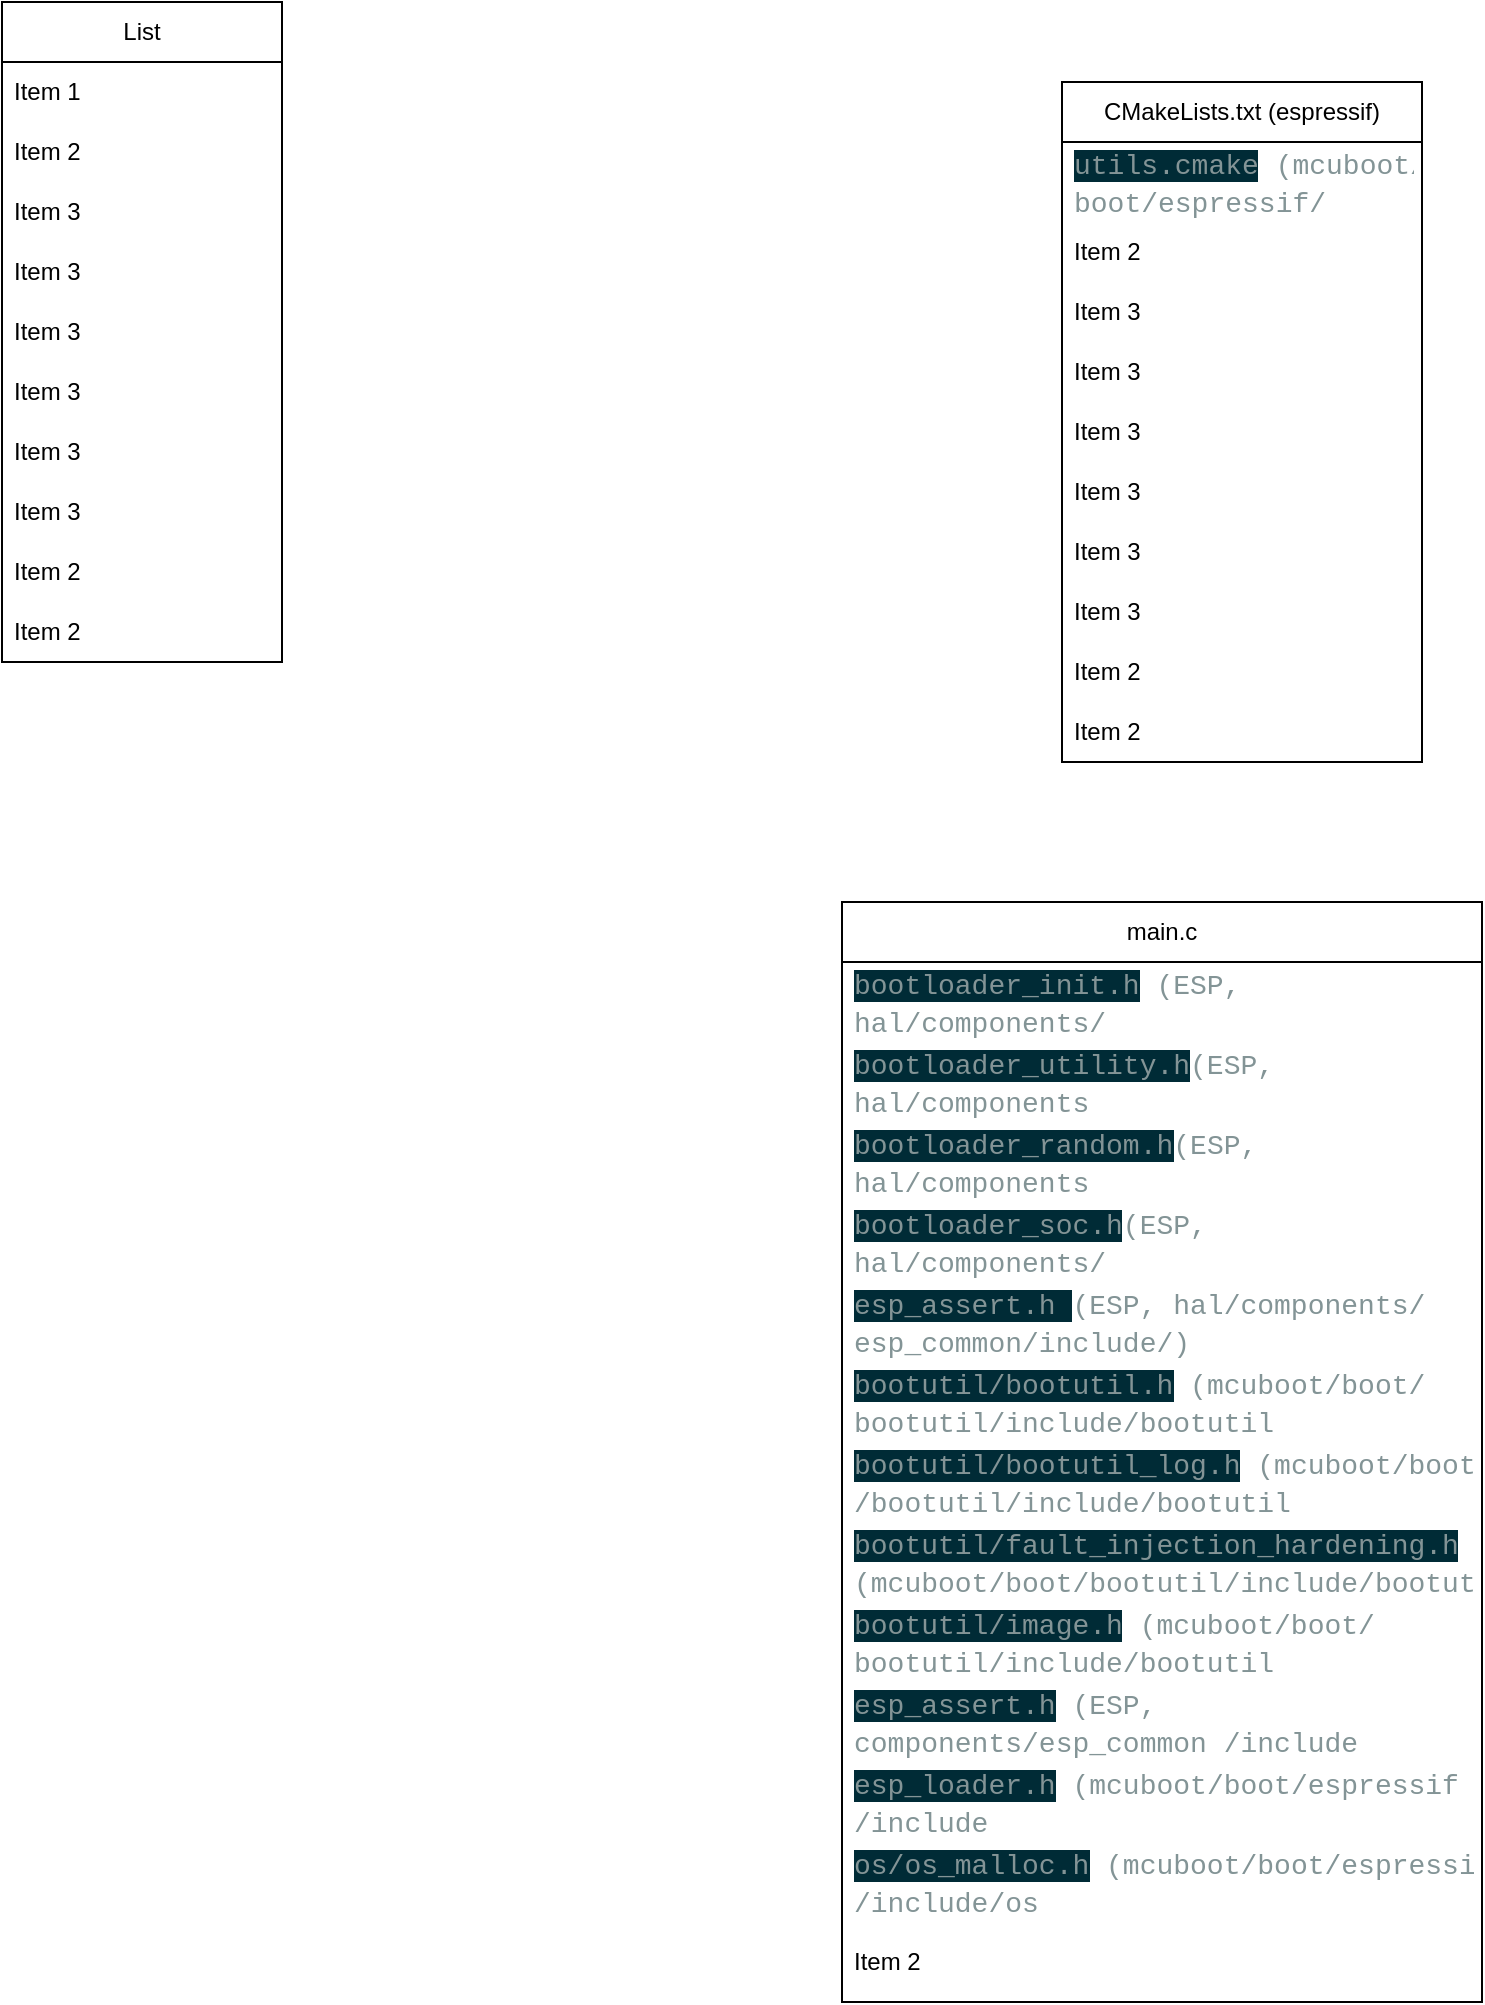 <mxfile version="23.0.2" type="device">
  <diagram name="Page-1" id="QxITXiW3g9CkMBO5Gp6i">
    <mxGraphModel dx="755" dy="503" grid="1" gridSize="10" guides="1" tooltips="1" connect="1" arrows="1" fold="1" page="1" pageScale="1" pageWidth="1654" pageHeight="1169" math="0" shadow="0">
      <root>
        <mxCell id="0" />
        <mxCell id="1" parent="0" />
        <mxCell id="fMICMX5OXZ75ce0I8tb6-12" value="main.c" style="swimlane;fontStyle=0;childLayout=stackLayout;horizontal=1;startSize=30;horizontalStack=0;resizeParent=1;resizeParentMax=0;resizeLast=0;collapsible=1;marginBottom=0;whiteSpace=wrap;html=1;" vertex="1" parent="1">
          <mxGeometry x="430" y="500" width="320" height="550" as="geometry" />
        </mxCell>
        <mxCell id="fMICMX5OXZ75ce0I8tb6-13" value="&lt;div style=&quot;color: rgb(131, 148, 150); font-family: Consolas, &amp;quot;Courier New&amp;quot;, monospace; font-size: 14px; line-height: 19px;&quot;&gt;&lt;span style=&quot;background-color: rgb(0, 43, 54);&quot;&gt;bootloader_init.h&lt;/span&gt;&lt;span style=&quot;background-color: rgb(255, 255, 255);&quot;&gt;&amp;nbsp;(ESP, hal/components/ bootloader_support/private_include/)&lt;/span&gt;&lt;/div&gt;" style="text;strokeColor=none;fillColor=none;align=left;verticalAlign=middle;spacingLeft=4;spacingRight=4;overflow=hidden;points=[[0,0.5],[1,0.5]];portConstraint=eastwest;rotatable=0;whiteSpace=wrap;html=1;" vertex="1" parent="fMICMX5OXZ75ce0I8tb6-12">
          <mxGeometry y="30" width="320" height="40" as="geometry" />
        </mxCell>
        <mxCell id="fMICMX5OXZ75ce0I8tb6-14" value="&lt;div style=&quot;color: rgb(131, 148, 150); font-family: Consolas, &amp;quot;Courier New&amp;quot;, monospace; font-size: 14px; line-height: 19px;&quot;&gt;&lt;span style=&quot;background-color: rgb(0, 43, 54);&quot;&gt;bootloader_utility.h&lt;/span&gt;&lt;span style=&quot;background-color: rgb(255, 255, 255);&quot;&gt;(ESP, hal/components /bootloader_support/private_include/&lt;/span&gt;&lt;/div&gt;" style="text;strokeColor=none;fillColor=none;align=left;verticalAlign=middle;spacingLeft=4;spacingRight=4;overflow=hidden;points=[[0,0.5],[1,0.5]];portConstraint=eastwest;rotatable=0;whiteSpace=wrap;html=1;" vertex="1" parent="fMICMX5OXZ75ce0I8tb6-12">
          <mxGeometry y="70" width="320" height="40" as="geometry" />
        </mxCell>
        <mxCell id="fMICMX5OXZ75ce0I8tb6-15" value="&lt;div style=&quot;color: rgb(131, 148, 150); font-family: Consolas, &amp;quot;Courier New&amp;quot;, monospace; font-size: 14px; line-height: 19px;&quot;&gt;&lt;span style=&quot;background-color: rgb(0, 43, 54);&quot;&gt;bootloader_random.h&lt;/span&gt;&lt;span style=&quot;background-color: rgb(255, 255, 255);&quot;&gt;(ESP, hal/components /bootloader_support/include/&lt;/span&gt;&lt;/div&gt;" style="text;strokeColor=none;fillColor=none;align=left;verticalAlign=middle;spacingLeft=4;spacingRight=4;overflow=hidden;points=[[0,0.5],[1,0.5]];portConstraint=eastwest;rotatable=0;whiteSpace=wrap;html=1;" vertex="1" parent="fMICMX5OXZ75ce0I8tb6-12">
          <mxGeometry y="110" width="320" height="40" as="geometry" />
        </mxCell>
        <mxCell id="fMICMX5OXZ75ce0I8tb6-16" value="&lt;div style=&quot;color: rgb(131, 148, 150); font-family: Consolas, &amp;quot;Courier New&amp;quot;, monospace; font-size: 14px; line-height: 19px;&quot;&gt;&lt;span style=&quot;background-color: rgb(0, 43, 54);&quot;&gt;bootloader_soc.h&lt;/span&gt;&lt;span style=&quot;background-color: rgb(255, 255, 255);&quot;&gt;(ESP, hal/components/ bootloader_support/private_include/&lt;/span&gt;&lt;/div&gt;" style="text;strokeColor=none;fillColor=none;align=left;verticalAlign=middle;spacingLeft=4;spacingRight=4;overflow=hidden;points=[[0,0.5],[1,0.5]];portConstraint=eastwest;rotatable=0;whiteSpace=wrap;html=1;" vertex="1" parent="fMICMX5OXZ75ce0I8tb6-12">
          <mxGeometry y="150" width="320" height="40" as="geometry" />
        </mxCell>
        <mxCell id="fMICMX5OXZ75ce0I8tb6-17" value="&lt;div style=&quot;color: rgb(131, 148, 150); font-family: Consolas, &amp;quot;Courier New&amp;quot;, monospace; font-size: 14px; line-height: 19px;&quot;&gt;&lt;span style=&quot;background-color: rgb(0, 43, 54);&quot;&gt;esp_assert.h &lt;/span&gt;&lt;span style=&quot;background-color: rgb(255, 255, 255);&quot;&gt;(ESP, hal/components/ esp_common/include/)&lt;/span&gt;&lt;/div&gt;" style="text;strokeColor=none;fillColor=none;align=left;verticalAlign=middle;spacingLeft=4;spacingRight=4;overflow=hidden;points=[[0,0.5],[1,0.5]];portConstraint=eastwest;rotatable=0;whiteSpace=wrap;html=1;" vertex="1" parent="fMICMX5OXZ75ce0I8tb6-12">
          <mxGeometry y="190" width="320" height="40" as="geometry" />
        </mxCell>
        <mxCell id="fMICMX5OXZ75ce0I8tb6-18" value="&lt;div style=&quot;color: rgb(131, 148, 150); font-family: Consolas, &amp;quot;Courier New&amp;quot;, monospace; font-size: 14px; line-height: 19px;&quot;&gt;&lt;span style=&quot;background-color: rgb(0, 43, 54);&quot;&gt;bootutil/bootutil.h&lt;/span&gt;&lt;span style=&quot;background-color: rgb(255, 255, 255);&quot;&gt;&amp;nbsp;(mcuboot/boot/ bootutil/include/bootutil&lt;/span&gt;&lt;/div&gt;" style="text;strokeColor=none;fillColor=none;align=left;verticalAlign=middle;spacingLeft=4;spacingRight=4;overflow=hidden;points=[[0,0.5],[1,0.5]];portConstraint=eastwest;rotatable=0;whiteSpace=wrap;html=1;" vertex="1" parent="fMICMX5OXZ75ce0I8tb6-12">
          <mxGeometry y="230" width="320" height="40" as="geometry" />
        </mxCell>
        <mxCell id="fMICMX5OXZ75ce0I8tb6-19" value="&lt;div style=&quot;color: rgb(131, 148, 150); font-family: Consolas, &amp;quot;Courier New&amp;quot;, monospace; font-size: 14px; line-height: 19px;&quot;&gt;&lt;span style=&quot;background-color: rgb(0, 43, 54);&quot;&gt;bootutil/bootutil_log.h&lt;/span&gt;&lt;span style=&quot;background-color: rgb(255, 255, 255);&quot;&gt;&amp;nbsp;(mcuboot/boot /bootutil/include/bootutil&lt;/span&gt;&lt;/div&gt;" style="text;strokeColor=none;fillColor=none;align=left;verticalAlign=middle;spacingLeft=4;spacingRight=4;overflow=hidden;points=[[0,0.5],[1,0.5]];portConstraint=eastwest;rotatable=0;whiteSpace=wrap;html=1;" vertex="1" parent="fMICMX5OXZ75ce0I8tb6-12">
          <mxGeometry y="270" width="320" height="40" as="geometry" />
        </mxCell>
        <mxCell id="fMICMX5OXZ75ce0I8tb6-20" value="&lt;div style=&quot;color: rgb(131, 148, 150); font-family: Consolas, &amp;quot;Courier New&amp;quot;, monospace; font-size: 14px; line-height: 19px;&quot;&gt;&lt;span style=&quot;background-color: rgb(0, 43, 54);&quot;&gt;bootutil/fault_injection_hardening.h&lt;/span&gt;&lt;span style=&quot;background-color: rgb(255, 255, 255);&quot;&gt;&amp;nbsp;&lt;/span&gt;&lt;/div&gt;&lt;div style=&quot;color: rgb(131, 148, 150); font-family: Consolas, &amp;quot;Courier New&amp;quot;, monospace; font-size: 14px; line-height: 19px;&quot;&gt;&lt;span style=&quot;background-color: rgb(255, 255, 255);&quot;&gt;(mcuboot/boot/bootutil/include/bootutil&lt;/span&gt;&lt;/div&gt;" style="text;strokeColor=none;fillColor=none;align=left;verticalAlign=middle;spacingLeft=4;spacingRight=4;overflow=hidden;points=[[0,0.5],[1,0.5]];portConstraint=eastwest;rotatable=0;whiteSpace=wrap;html=1;" vertex="1" parent="fMICMX5OXZ75ce0I8tb6-12">
          <mxGeometry y="310" width="320" height="40" as="geometry" />
        </mxCell>
        <mxCell id="fMICMX5OXZ75ce0I8tb6-21" value="&lt;div style=&quot;color: rgb(131, 148, 150); font-family: Consolas, &amp;quot;Courier New&amp;quot;, monospace; font-size: 14px; line-height: 19px;&quot;&gt;&lt;span style=&quot;background-color: rgb(0, 43, 54);&quot;&gt;bootutil/image.h&lt;/span&gt;&lt;span style=&quot;background-color: rgb(255, 255, 255);&quot;&gt;&amp;nbsp;(mcuboot/boot/ bootutil/include/bootutil&lt;/span&gt;&lt;/div&gt;" style="text;strokeColor=none;fillColor=none;align=left;verticalAlign=middle;spacingLeft=4;spacingRight=4;overflow=hidden;points=[[0,0.5],[1,0.5]];portConstraint=eastwest;rotatable=0;whiteSpace=wrap;html=1;" vertex="1" parent="fMICMX5OXZ75ce0I8tb6-12">
          <mxGeometry y="350" width="320" height="40" as="geometry" />
        </mxCell>
        <mxCell id="fMICMX5OXZ75ce0I8tb6-46" value="&lt;div style=&quot;color: rgb(131, 148, 150); font-family: Consolas, &amp;quot;Courier New&amp;quot;, monospace; font-size: 14px; line-height: 19px;&quot;&gt;&lt;span style=&quot;background-color: rgb(0, 43, 54);&quot;&gt;esp_assert.h&lt;/span&gt;&lt;span style=&quot;background-color: rgb(255, 255, 255);&quot;&gt;&amp;nbsp;(ESP, components/esp_common /include&lt;/span&gt;&lt;/div&gt;" style="text;strokeColor=none;fillColor=none;align=left;verticalAlign=middle;spacingLeft=4;spacingRight=4;overflow=hidden;points=[[0,0.5],[1,0.5]];portConstraint=eastwest;rotatable=0;whiteSpace=wrap;html=1;" vertex="1" parent="fMICMX5OXZ75ce0I8tb6-12">
          <mxGeometry y="390" width="320" height="40" as="geometry" />
        </mxCell>
        <mxCell id="fMICMX5OXZ75ce0I8tb6-47" value="&lt;div style=&quot;color: rgb(131, 148, 150); font-family: Consolas, &amp;quot;Courier New&amp;quot;, monospace; font-size: 14px; line-height: 19px;&quot;&gt;&lt;span style=&quot;background-color: rgb(0, 43, 54);&quot;&gt;esp_loader.h&lt;/span&gt;&lt;span style=&quot;background-color: rgb(255, 255, 255);&quot;&gt;&amp;nbsp;(mcuboot/boot/espressif /include&amp;nbsp;&lt;/span&gt;&lt;/div&gt;" style="text;strokeColor=none;fillColor=none;align=left;verticalAlign=middle;spacingLeft=4;spacingRight=4;overflow=hidden;points=[[0,0.5],[1,0.5]];portConstraint=eastwest;rotatable=0;whiteSpace=wrap;html=1;" vertex="1" parent="fMICMX5OXZ75ce0I8tb6-12">
          <mxGeometry y="430" width="320" height="40" as="geometry" />
        </mxCell>
        <mxCell id="fMICMX5OXZ75ce0I8tb6-48" value="&lt;div style=&quot;color: rgb(131, 148, 150); font-family: Consolas, &amp;quot;Courier New&amp;quot;, monospace; font-size: 14px; line-height: 19px;&quot;&gt;&lt;span style=&quot;background-color: rgb(0, 43, 54);&quot;&gt;os/os_malloc.h&lt;/span&gt;&lt;span style=&quot;background-color: rgb(255, 255, 255);&quot;&gt;&amp;nbsp;(mcuboot/boot/espressif /include/os&lt;/span&gt;&lt;/div&gt;" style="text;strokeColor=none;fillColor=none;align=left;verticalAlign=middle;spacingLeft=4;spacingRight=4;overflow=hidden;points=[[0,0.5],[1,0.5]];portConstraint=eastwest;rotatable=0;whiteSpace=wrap;html=1;" vertex="1" parent="fMICMX5OXZ75ce0I8tb6-12">
          <mxGeometry y="470" width="320" height="40" as="geometry" />
        </mxCell>
        <mxCell id="fMICMX5OXZ75ce0I8tb6-49" value="Item 2" style="text;strokeColor=none;fillColor=none;align=left;verticalAlign=middle;spacingLeft=4;spacingRight=4;overflow=hidden;points=[[0,0.5],[1,0.5]];portConstraint=eastwest;rotatable=0;whiteSpace=wrap;html=1;" vertex="1" parent="fMICMX5OXZ75ce0I8tb6-12">
          <mxGeometry y="510" width="320" height="40" as="geometry" />
        </mxCell>
        <mxCell id="fMICMX5OXZ75ce0I8tb6-23" value="List" style="swimlane;fontStyle=0;childLayout=stackLayout;horizontal=1;startSize=30;horizontalStack=0;resizeParent=1;resizeParentMax=0;resizeLast=0;collapsible=1;marginBottom=0;whiteSpace=wrap;html=1;" vertex="1" parent="1">
          <mxGeometry x="10" y="50" width="140" height="330" as="geometry" />
        </mxCell>
        <mxCell id="fMICMX5OXZ75ce0I8tb6-24" value="Item 1" style="text;strokeColor=none;fillColor=none;align=left;verticalAlign=middle;spacingLeft=4;spacingRight=4;overflow=hidden;points=[[0,0.5],[1,0.5]];portConstraint=eastwest;rotatable=0;whiteSpace=wrap;html=1;" vertex="1" parent="fMICMX5OXZ75ce0I8tb6-23">
          <mxGeometry y="30" width="140" height="30" as="geometry" />
        </mxCell>
        <mxCell id="fMICMX5OXZ75ce0I8tb6-25" value="Item 2" style="text;strokeColor=none;fillColor=none;align=left;verticalAlign=middle;spacingLeft=4;spacingRight=4;overflow=hidden;points=[[0,0.5],[1,0.5]];portConstraint=eastwest;rotatable=0;whiteSpace=wrap;html=1;" vertex="1" parent="fMICMX5OXZ75ce0I8tb6-23">
          <mxGeometry y="60" width="140" height="30" as="geometry" />
        </mxCell>
        <mxCell id="fMICMX5OXZ75ce0I8tb6-26" value="Item 3" style="text;strokeColor=none;fillColor=none;align=left;verticalAlign=middle;spacingLeft=4;spacingRight=4;overflow=hidden;points=[[0,0.5],[1,0.5]];portConstraint=eastwest;rotatable=0;whiteSpace=wrap;html=1;" vertex="1" parent="fMICMX5OXZ75ce0I8tb6-23">
          <mxGeometry y="90" width="140" height="30" as="geometry" />
        </mxCell>
        <mxCell id="fMICMX5OXZ75ce0I8tb6-27" value="Item 3" style="text;strokeColor=none;fillColor=none;align=left;verticalAlign=middle;spacingLeft=4;spacingRight=4;overflow=hidden;points=[[0,0.5],[1,0.5]];portConstraint=eastwest;rotatable=0;whiteSpace=wrap;html=1;" vertex="1" parent="fMICMX5OXZ75ce0I8tb6-23">
          <mxGeometry y="120" width="140" height="30" as="geometry" />
        </mxCell>
        <mxCell id="fMICMX5OXZ75ce0I8tb6-28" value="Item 3" style="text;strokeColor=none;fillColor=none;align=left;verticalAlign=middle;spacingLeft=4;spacingRight=4;overflow=hidden;points=[[0,0.5],[1,0.5]];portConstraint=eastwest;rotatable=0;whiteSpace=wrap;html=1;" vertex="1" parent="fMICMX5OXZ75ce0I8tb6-23">
          <mxGeometry y="150" width="140" height="30" as="geometry" />
        </mxCell>
        <mxCell id="fMICMX5OXZ75ce0I8tb6-29" value="Item 3" style="text;strokeColor=none;fillColor=none;align=left;verticalAlign=middle;spacingLeft=4;spacingRight=4;overflow=hidden;points=[[0,0.5],[1,0.5]];portConstraint=eastwest;rotatable=0;whiteSpace=wrap;html=1;" vertex="1" parent="fMICMX5OXZ75ce0I8tb6-23">
          <mxGeometry y="180" width="140" height="30" as="geometry" />
        </mxCell>
        <mxCell id="fMICMX5OXZ75ce0I8tb6-30" value="Item 3" style="text;strokeColor=none;fillColor=none;align=left;verticalAlign=middle;spacingLeft=4;spacingRight=4;overflow=hidden;points=[[0,0.5],[1,0.5]];portConstraint=eastwest;rotatable=0;whiteSpace=wrap;html=1;" vertex="1" parent="fMICMX5OXZ75ce0I8tb6-23">
          <mxGeometry y="210" width="140" height="30" as="geometry" />
        </mxCell>
        <mxCell id="fMICMX5OXZ75ce0I8tb6-31" value="Item 3" style="text;strokeColor=none;fillColor=none;align=left;verticalAlign=middle;spacingLeft=4;spacingRight=4;overflow=hidden;points=[[0,0.5],[1,0.5]];portConstraint=eastwest;rotatable=0;whiteSpace=wrap;html=1;" vertex="1" parent="fMICMX5OXZ75ce0I8tb6-23">
          <mxGeometry y="240" width="140" height="30" as="geometry" />
        </mxCell>
        <mxCell id="fMICMX5OXZ75ce0I8tb6-32" value="Item 2" style="text;strokeColor=none;fillColor=none;align=left;verticalAlign=middle;spacingLeft=4;spacingRight=4;overflow=hidden;points=[[0,0.5],[1,0.5]];portConstraint=eastwest;rotatable=0;whiteSpace=wrap;html=1;" vertex="1" parent="fMICMX5OXZ75ce0I8tb6-23">
          <mxGeometry y="270" width="140" height="30" as="geometry" />
        </mxCell>
        <mxCell id="fMICMX5OXZ75ce0I8tb6-33" value="Item 2" style="text;strokeColor=none;fillColor=none;align=left;verticalAlign=middle;spacingLeft=4;spacingRight=4;overflow=hidden;points=[[0,0.5],[1,0.5]];portConstraint=eastwest;rotatable=0;whiteSpace=wrap;html=1;" vertex="1" parent="fMICMX5OXZ75ce0I8tb6-23">
          <mxGeometry y="300" width="140" height="30" as="geometry" />
        </mxCell>
        <mxCell id="fMICMX5OXZ75ce0I8tb6-35" value="CMakeLists.txt (espressif)" style="swimlane;fontStyle=0;childLayout=stackLayout;horizontal=1;startSize=30;horizontalStack=0;resizeParent=1;resizeParentMax=0;resizeLast=0;collapsible=1;marginBottom=0;whiteSpace=wrap;html=1;" vertex="1" parent="1">
          <mxGeometry x="540" y="90" width="180" height="340" as="geometry" />
        </mxCell>
        <mxCell id="fMICMX5OXZ75ce0I8tb6-36" value="&lt;div style=&quot;color: rgb(131, 148, 150); font-family: Consolas, &amp;quot;Courier New&amp;quot;, monospace; font-size: 14px; line-height: 19px;&quot;&gt;&lt;span style=&quot;background-color: rgb(0, 43, 54);&quot;&gt;utils.cmake&lt;/span&gt;&lt;span style=&quot;background-color: rgb(255, 255, 255);&quot;&gt;&amp;nbsp;(mcuboot/ boot/espressif/&lt;/span&gt;&lt;/div&gt;" style="text;strokeColor=none;fillColor=none;align=left;verticalAlign=middle;spacingLeft=4;spacingRight=4;overflow=hidden;points=[[0,0.5],[1,0.5]];portConstraint=eastwest;rotatable=0;whiteSpace=wrap;html=1;" vertex="1" parent="fMICMX5OXZ75ce0I8tb6-35">
          <mxGeometry y="30" width="180" height="40" as="geometry" />
        </mxCell>
        <mxCell id="fMICMX5OXZ75ce0I8tb6-37" value="Item 2" style="text;strokeColor=none;fillColor=none;align=left;verticalAlign=middle;spacingLeft=4;spacingRight=4;overflow=hidden;points=[[0,0.5],[1,0.5]];portConstraint=eastwest;rotatable=0;whiteSpace=wrap;html=1;" vertex="1" parent="fMICMX5OXZ75ce0I8tb6-35">
          <mxGeometry y="70" width="180" height="30" as="geometry" />
        </mxCell>
        <mxCell id="fMICMX5OXZ75ce0I8tb6-38" value="Item 3" style="text;strokeColor=none;fillColor=none;align=left;verticalAlign=middle;spacingLeft=4;spacingRight=4;overflow=hidden;points=[[0,0.5],[1,0.5]];portConstraint=eastwest;rotatable=0;whiteSpace=wrap;html=1;" vertex="1" parent="fMICMX5OXZ75ce0I8tb6-35">
          <mxGeometry y="100" width="180" height="30" as="geometry" />
        </mxCell>
        <mxCell id="fMICMX5OXZ75ce0I8tb6-39" value="Item 3" style="text;strokeColor=none;fillColor=none;align=left;verticalAlign=middle;spacingLeft=4;spacingRight=4;overflow=hidden;points=[[0,0.5],[1,0.5]];portConstraint=eastwest;rotatable=0;whiteSpace=wrap;html=1;" vertex="1" parent="fMICMX5OXZ75ce0I8tb6-35">
          <mxGeometry y="130" width="180" height="30" as="geometry" />
        </mxCell>
        <mxCell id="fMICMX5OXZ75ce0I8tb6-40" value="Item 3" style="text;strokeColor=none;fillColor=none;align=left;verticalAlign=middle;spacingLeft=4;spacingRight=4;overflow=hidden;points=[[0,0.5],[1,0.5]];portConstraint=eastwest;rotatable=0;whiteSpace=wrap;html=1;" vertex="1" parent="fMICMX5OXZ75ce0I8tb6-35">
          <mxGeometry y="160" width="180" height="30" as="geometry" />
        </mxCell>
        <mxCell id="fMICMX5OXZ75ce0I8tb6-41" value="Item 3" style="text;strokeColor=none;fillColor=none;align=left;verticalAlign=middle;spacingLeft=4;spacingRight=4;overflow=hidden;points=[[0,0.5],[1,0.5]];portConstraint=eastwest;rotatable=0;whiteSpace=wrap;html=1;" vertex="1" parent="fMICMX5OXZ75ce0I8tb6-35">
          <mxGeometry y="190" width="180" height="30" as="geometry" />
        </mxCell>
        <mxCell id="fMICMX5OXZ75ce0I8tb6-42" value="Item 3" style="text;strokeColor=none;fillColor=none;align=left;verticalAlign=middle;spacingLeft=4;spacingRight=4;overflow=hidden;points=[[0,0.5],[1,0.5]];portConstraint=eastwest;rotatable=0;whiteSpace=wrap;html=1;" vertex="1" parent="fMICMX5OXZ75ce0I8tb6-35">
          <mxGeometry y="220" width="180" height="30" as="geometry" />
        </mxCell>
        <mxCell id="fMICMX5OXZ75ce0I8tb6-43" value="Item 3" style="text;strokeColor=none;fillColor=none;align=left;verticalAlign=middle;spacingLeft=4;spacingRight=4;overflow=hidden;points=[[0,0.5],[1,0.5]];portConstraint=eastwest;rotatable=0;whiteSpace=wrap;html=1;" vertex="1" parent="fMICMX5OXZ75ce0I8tb6-35">
          <mxGeometry y="250" width="180" height="30" as="geometry" />
        </mxCell>
        <mxCell id="fMICMX5OXZ75ce0I8tb6-44" value="Item 2" style="text;strokeColor=none;fillColor=none;align=left;verticalAlign=middle;spacingLeft=4;spacingRight=4;overflow=hidden;points=[[0,0.5],[1,0.5]];portConstraint=eastwest;rotatable=0;whiteSpace=wrap;html=1;" vertex="1" parent="fMICMX5OXZ75ce0I8tb6-35">
          <mxGeometry y="280" width="180" height="30" as="geometry" />
        </mxCell>
        <mxCell id="fMICMX5OXZ75ce0I8tb6-45" value="Item 2" style="text;strokeColor=none;fillColor=none;align=left;verticalAlign=middle;spacingLeft=4;spacingRight=4;overflow=hidden;points=[[0,0.5],[1,0.5]];portConstraint=eastwest;rotatable=0;whiteSpace=wrap;html=1;" vertex="1" parent="fMICMX5OXZ75ce0I8tb6-35">
          <mxGeometry y="310" width="180" height="30" as="geometry" />
        </mxCell>
      </root>
    </mxGraphModel>
  </diagram>
</mxfile>
